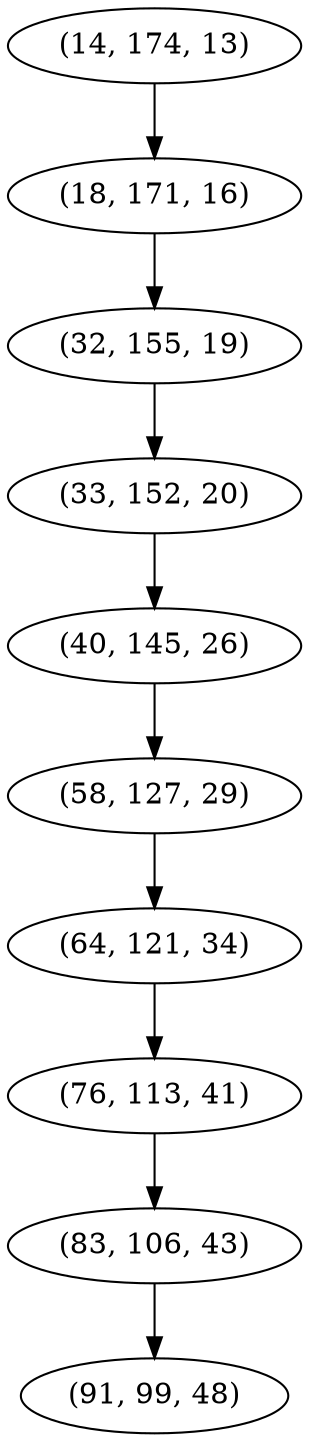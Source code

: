 digraph tree {
    "(14, 174, 13)";
    "(18, 171, 16)";
    "(32, 155, 19)";
    "(33, 152, 20)";
    "(40, 145, 26)";
    "(58, 127, 29)";
    "(64, 121, 34)";
    "(76, 113, 41)";
    "(83, 106, 43)";
    "(91, 99, 48)";
    "(14, 174, 13)" -> "(18, 171, 16)";
    "(18, 171, 16)" -> "(32, 155, 19)";
    "(32, 155, 19)" -> "(33, 152, 20)";
    "(33, 152, 20)" -> "(40, 145, 26)";
    "(40, 145, 26)" -> "(58, 127, 29)";
    "(58, 127, 29)" -> "(64, 121, 34)";
    "(64, 121, 34)" -> "(76, 113, 41)";
    "(76, 113, 41)" -> "(83, 106, 43)";
    "(83, 106, 43)" -> "(91, 99, 48)";
}

